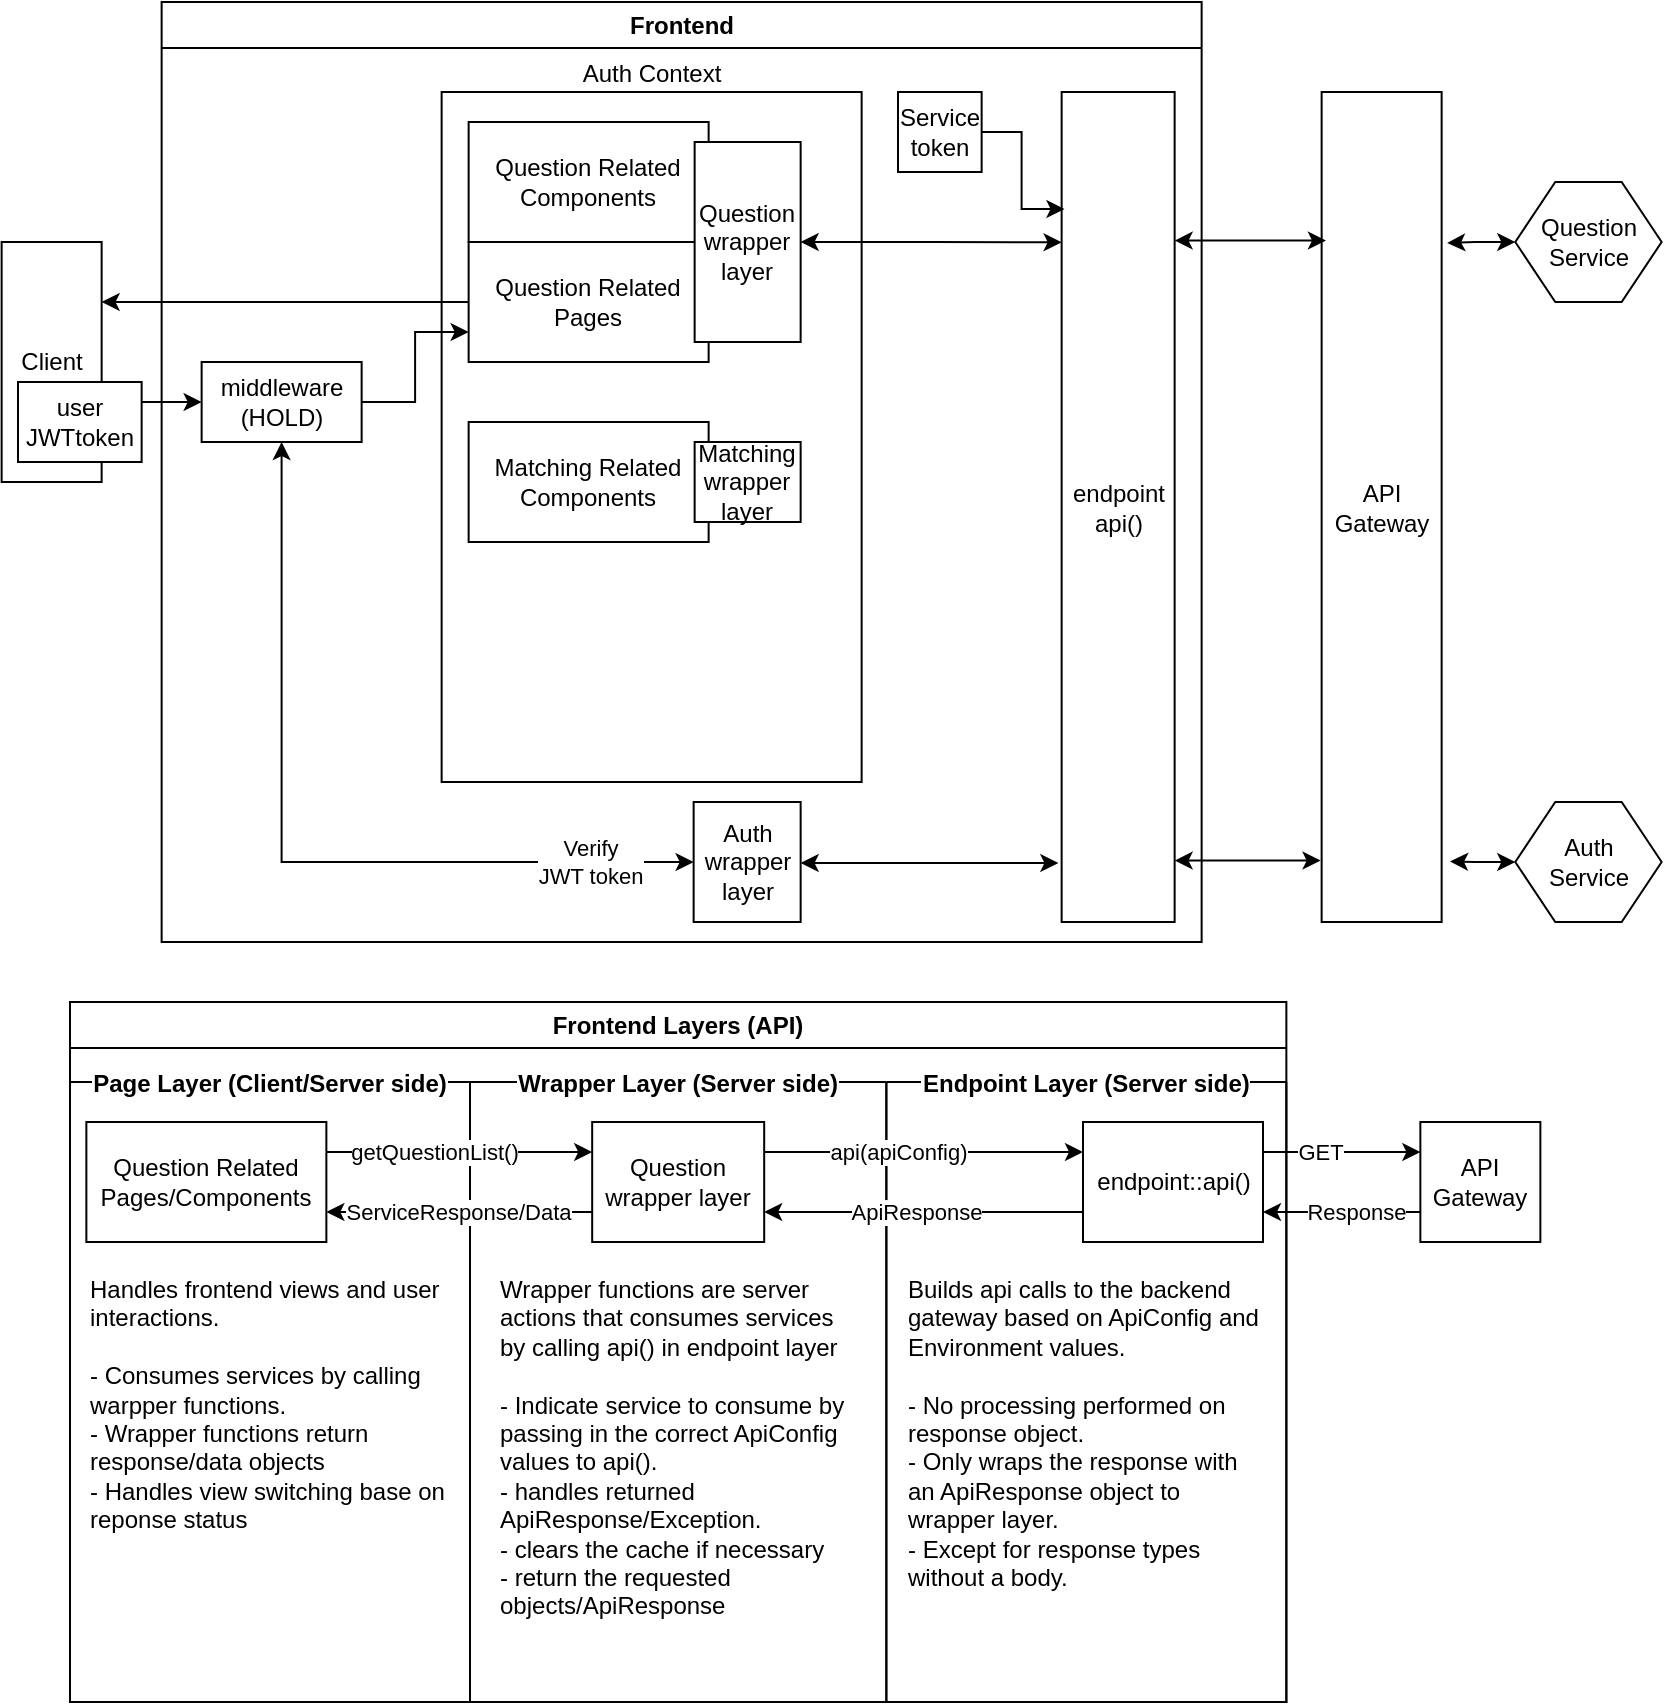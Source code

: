 <mxfile version="21.8.0" type="google">
  <diagram name="Page-1" id="ALYpVHbu3XQ_Y3J4VeVY">
    <mxGraphModel grid="1" page="1" gridSize="10" guides="1" tooltips="1" connect="1" arrows="1" fold="1" pageScale="1" pageWidth="827" pageHeight="1169" math="0" shadow="0">
      <root>
        <mxCell id="0" />
        <mxCell id="1" parent="0" />
        <mxCell id="qHUYxsI1AAu2DVlkYGh7-29" value="Frontend" style="swimlane;whiteSpace=wrap;html=1;" vertex="1" parent="1">
          <mxGeometry x="91.82" y="30" width="520" height="470" as="geometry">
            <mxRectangle x="160" y="30" width="140" height="30" as="alternateBounds" />
          </mxGeometry>
        </mxCell>
        <mxCell id="o0aABJeV4jjyWYKCcwgC-25" value="Auth Context" style="rounded=0;whiteSpace=wrap;html=1;labelPosition=center;verticalLabelPosition=top;align=center;verticalAlign=bottom;" vertex="1" parent="qHUYxsI1AAu2DVlkYGh7-29">
          <mxGeometry x="140" y="45" width="210" height="345" as="geometry" />
        </mxCell>
        <mxCell id="qHUYxsI1AAu2DVlkYGh7-36" style="edgeStyle=orthogonalEdgeStyle;rounded=0;orthogonalLoop=1;jettySize=auto;html=1;entryX=0;entryY=0.5;entryDx=0;entryDy=0;startArrow=classic;startFill=1;" edge="1" parent="qHUYxsI1AAu2DVlkYGh7-29" source="qHUYxsI1AAu2DVlkYGh7-2" target="qHUYxsI1AAu2DVlkYGh7-32">
          <mxGeometry relative="1" as="geometry">
            <Array as="points">
              <mxPoint x="60" y="430" />
            </Array>
          </mxGeometry>
        </mxCell>
        <mxCell id="qHUYxsI1AAu2DVlkYGh7-42" value="Verify&lt;br&gt;JWT token" style="edgeLabel;html=1;align=center;verticalAlign=middle;resizable=0;points=[];labelBorderColor=none;labelBackgroundColor=default;" vertex="1" connectable="0" parent="qHUYxsI1AAu2DVlkYGh7-36">
          <mxGeometry x="-0.653" y="4" relative="1" as="geometry">
            <mxPoint x="150" y="138" as="offset" />
          </mxGeometry>
        </mxCell>
        <mxCell id="qHUYxsI1AAu2DVlkYGh7-46" style="edgeStyle=orthogonalEdgeStyle;rounded=0;orthogonalLoop=1;jettySize=auto;html=1;entryX=0;entryY=0.75;entryDx=0;entryDy=0;" edge="1" parent="qHUYxsI1AAu2DVlkYGh7-29" source="qHUYxsI1AAu2DVlkYGh7-2" target="o0aABJeV4jjyWYKCcwgC-2">
          <mxGeometry relative="1" as="geometry" />
        </mxCell>
        <mxCell id="qHUYxsI1AAu2DVlkYGh7-2" value="middleware&lt;br&gt;(HOLD)" style="rounded=0;whiteSpace=wrap;html=1;" vertex="1" parent="qHUYxsI1AAu2DVlkYGh7-29">
          <mxGeometry x="20" y="180" width="80" height="40" as="geometry" />
        </mxCell>
        <mxCell id="o0aABJeV4jjyWYKCcwgC-18" value="Question Related&lt;br&gt;Components" style="whiteSpace=wrap;html=1;rounded=0;" vertex="1" parent="qHUYxsI1AAu2DVlkYGh7-29">
          <mxGeometry x="153.5" y="60" width="120" height="60" as="geometry" />
        </mxCell>
        <mxCell id="o0aABJeV4jjyWYKCcwgC-2" value="Question Related Pages" style="whiteSpace=wrap;html=1;rounded=0;" vertex="1" parent="qHUYxsI1AAu2DVlkYGh7-29">
          <mxGeometry x="153.5" y="120" width="120" height="60" as="geometry" />
        </mxCell>
        <mxCell id="o0aABJeV4jjyWYKCcwgC-20" value="Matching Related&lt;br&gt;Components" style="whiteSpace=wrap;html=1;rounded=0;" vertex="1" parent="qHUYxsI1AAu2DVlkYGh7-29">
          <mxGeometry x="153.5" y="210" width="120" height="60" as="geometry" />
        </mxCell>
        <mxCell id="qHUYxsI1AAu2DVlkYGh7-53" style="edgeStyle=orthogonalEdgeStyle;rounded=0;orthogonalLoop=1;jettySize=auto;html=1;entryX=0;entryY=0.181;entryDx=0;entryDy=0;entryPerimeter=0;startArrow=classic;startFill=1;" edge="1" parent="qHUYxsI1AAu2DVlkYGh7-29" source="o0aABJeV4jjyWYKCcwgC-6" target="o0aABJeV4jjyWYKCcwgC-4">
          <mxGeometry relative="1" as="geometry" />
        </mxCell>
        <mxCell id="o0aABJeV4jjyWYKCcwgC-6" value="Question&lt;br&gt;wrapper layer" style="whiteSpace=wrap;html=1;rounded=0;" vertex="1" parent="qHUYxsI1AAu2DVlkYGh7-29">
          <mxGeometry x="266.5" y="70" width="53" height="100" as="geometry" />
        </mxCell>
        <mxCell id="o0aABJeV4jjyWYKCcwgC-21" value="Matching wrapper layer" style="whiteSpace=wrap;html=1;rounded=0;" vertex="1" parent="qHUYxsI1AAu2DVlkYGh7-29">
          <mxGeometry x="266.5" y="220" width="53" height="40" as="geometry" />
        </mxCell>
        <mxCell id="o0aABJeV4jjyWYKCcwgC-4" value="endpoint&lt;br&gt;api()" style="whiteSpace=wrap;html=1;rounded=0;" vertex="1" parent="qHUYxsI1AAu2DVlkYGh7-29">
          <mxGeometry x="450" y="45" width="56.5" height="415" as="geometry" />
        </mxCell>
        <mxCell id="qHUYxsI1AAu2DVlkYGh7-44" style="edgeStyle=orthogonalEdgeStyle;rounded=0;orthogonalLoop=1;jettySize=auto;html=1;entryX=-0.029;entryY=0.929;entryDx=0;entryDy=0;entryPerimeter=0;startArrow=classic;startFill=1;" edge="1" parent="qHUYxsI1AAu2DVlkYGh7-29" source="qHUYxsI1AAu2DVlkYGh7-32" target="o0aABJeV4jjyWYKCcwgC-4">
          <mxGeometry relative="1" as="geometry">
            <Array as="points">
              <mxPoint x="380" y="430" />
            </Array>
          </mxGeometry>
        </mxCell>
        <mxCell id="qHUYxsI1AAu2DVlkYGh7-32" value="Auth&lt;br&gt;wrapper&lt;br&gt;layer" style="rounded=0;whiteSpace=wrap;html=1;" vertex="1" parent="qHUYxsI1AAu2DVlkYGh7-29">
          <mxGeometry x="266" y="400" width="53.5" height="60" as="geometry" />
        </mxCell>
        <mxCell id="cyrYNboV1cJPSf_3foJI-5" style="edgeStyle=orthogonalEdgeStyle;rounded=0;orthogonalLoop=1;jettySize=auto;html=1;entryX=0.025;entryY=0.141;entryDx=0;entryDy=0;entryPerimeter=0;" edge="1" parent="qHUYxsI1AAu2DVlkYGh7-29" source="cyrYNboV1cJPSf_3foJI-3" target="o0aABJeV4jjyWYKCcwgC-4">
          <mxGeometry relative="1" as="geometry" />
        </mxCell>
        <mxCell id="cyrYNboV1cJPSf_3foJI-3" value="Service&lt;br&gt;token" style="rounded=0;whiteSpace=wrap;html=1;" vertex="1" parent="qHUYxsI1AAu2DVlkYGh7-29">
          <mxGeometry x="368.18" y="45" width="41.82" height="40" as="geometry" />
        </mxCell>
        <mxCell id="o0aABJeV4jjyWYKCcwgC-11" value="API Gateway" style="whiteSpace=wrap;html=1;rounded=0;" vertex="1" parent="1">
          <mxGeometry x="671.82" y="75" width="60" height="415" as="geometry" />
        </mxCell>
        <mxCell id="qHUYxsI1AAu2DVlkYGh7-45" style="edgeStyle=orthogonalEdgeStyle;rounded=0;orthogonalLoop=1;jettySize=auto;html=1;entryX=-0.009;entryY=0.926;entryDx=0;entryDy=0;entryPerimeter=0;startArrow=classic;startFill=1;" edge="1" parent="1" source="o0aABJeV4jjyWYKCcwgC-4" target="o0aABJeV4jjyWYKCcwgC-11">
          <mxGeometry relative="1" as="geometry">
            <Array as="points">
              <mxPoint x="634.82" y="460" />
            </Array>
          </mxGeometry>
        </mxCell>
        <mxCell id="qHUYxsI1AAu2DVlkYGh7-50" style="edgeStyle=orthogonalEdgeStyle;rounded=0;orthogonalLoop=1;jettySize=auto;html=1;entryX=0;entryY=0.5;entryDx=0;entryDy=0;" edge="1" parent="1" source="cyrYNboV1cJPSf_3foJI-1" target="qHUYxsI1AAu2DVlkYGh7-2">
          <mxGeometry relative="1" as="geometry">
            <Array as="points">
              <mxPoint x="71.82" y="230" />
              <mxPoint x="71.82" y="230" />
            </Array>
          </mxGeometry>
        </mxCell>
        <mxCell id="qHUYxsI1AAu2DVlkYGh7-48" value="Client" style="rounded=0;whiteSpace=wrap;html=1;" vertex="1" parent="1">
          <mxGeometry x="11.82" y="150" width="50" height="120" as="geometry" />
        </mxCell>
        <mxCell id="qHUYxsI1AAu2DVlkYGh7-49" style="edgeStyle=orthogonalEdgeStyle;rounded=0;orthogonalLoop=1;jettySize=auto;html=1;entryX=1;entryY=0.25;entryDx=0;entryDy=0;" edge="1" parent="1" source="o0aABJeV4jjyWYKCcwgC-2" target="qHUYxsI1AAu2DVlkYGh7-48">
          <mxGeometry relative="1" as="geometry" />
        </mxCell>
        <mxCell id="qHUYxsI1AAu2DVlkYGh7-55" style="edgeStyle=orthogonalEdgeStyle;rounded=0;orthogonalLoop=1;jettySize=auto;html=1;entryX=0.036;entryY=0.179;entryDx=0;entryDy=0;entryPerimeter=0;startArrow=classic;startFill=1;" edge="1" parent="1" source="o0aABJeV4jjyWYKCcwgC-4" target="o0aABJeV4jjyWYKCcwgC-11">
          <mxGeometry relative="1" as="geometry">
            <Array as="points">
              <mxPoint x="634.82" y="150" />
            </Array>
          </mxGeometry>
        </mxCell>
        <mxCell id="qHUYxsI1AAu2DVlkYGh7-58" style="edgeStyle=orthogonalEdgeStyle;rounded=0;orthogonalLoop=1;jettySize=auto;html=1;entryX=1.07;entryY=0.927;entryDx=0;entryDy=0;entryPerimeter=0;startArrow=classic;startFill=1;" edge="1" parent="1" source="qHUYxsI1AAu2DVlkYGh7-57" target="o0aABJeV4jjyWYKCcwgC-11">
          <mxGeometry relative="1" as="geometry" />
        </mxCell>
        <mxCell id="qHUYxsI1AAu2DVlkYGh7-57" value="Auth&lt;br&gt;Service" style="shape=hexagon;perimeter=hexagonPerimeter2;whiteSpace=wrap;html=1;fixedSize=1;" vertex="1" parent="1">
          <mxGeometry x="768.64" y="430" width="73.18" height="60" as="geometry" />
        </mxCell>
        <mxCell id="qHUYxsI1AAu2DVlkYGh7-59" value="Frontend Layers (API)" style="swimlane;whiteSpace=wrap;html=1;glass=0;shadow=0;rounded=0;swimlaneLine=1;strokeColor=default;fillColor=#FFFFFF;labelBackgroundColor=none;labelBorderColor=none;" vertex="1" parent="1">
          <mxGeometry x="46.0" y="530" width="608.18" height="350" as="geometry" />
        </mxCell>
        <mxCell id="qHUYxsI1AAu2DVlkYGh7-60" value="Page Layer (Client/Server side)" style="swimlane;startSize=0;labelBackgroundColor=default;" vertex="1" parent="qHUYxsI1AAu2DVlkYGh7-59">
          <mxGeometry y="40" width="200" height="310" as="geometry" />
        </mxCell>
        <mxCell id="qHUYxsI1AAu2DVlkYGh7-5" value="Question Related&lt;br&gt;Pages/Components" style="whiteSpace=wrap;html=1;rounded=0;" vertex="1" parent="qHUYxsI1AAu2DVlkYGh7-60">
          <mxGeometry x="8.18" y="20" width="120" height="60" as="geometry" />
        </mxCell>
        <mxCell id="qHUYxsI1AAu2DVlkYGh7-67" value="Handles frontend views and user interactions.&lt;br&gt;&lt;br&gt;- Consumes services by calling warpper functions.&lt;br&gt;- Wrapper functions return response/data objects&lt;br&gt;- Handles view switching base on reponse status" style="text;html=1;strokeColor=none;fillColor=none;align=left;verticalAlign=top;whiteSpace=wrap;rounded=0;" vertex="1" parent="qHUYxsI1AAu2DVlkYGh7-60">
          <mxGeometry x="8.18" y="90" width="181.82" height="190" as="geometry" />
        </mxCell>
        <mxCell id="qHUYxsI1AAu2DVlkYGh7-63" value="Wrapper Layer (Server side)" style="swimlane;startSize=0;labelBackgroundColor=default;" vertex="1" parent="qHUYxsI1AAu2DVlkYGh7-59">
          <mxGeometry x="200" y="40" width="208.18" height="310" as="geometry" />
        </mxCell>
        <mxCell id="qHUYxsI1AAu2DVlkYGh7-6" value="Question&lt;br&gt;wrapper layer" style="whiteSpace=wrap;html=1;rounded=0;" vertex="1" parent="qHUYxsI1AAu2DVlkYGh7-63">
          <mxGeometry x="61.09" y="20" width="86" height="60" as="geometry" />
        </mxCell>
        <mxCell id="qHUYxsI1AAu2DVlkYGh7-68" value="Wrapper functions are server actions that consumes services by calling api() in endpoint layer&lt;br&gt;&lt;br&gt;- Indicate service to consume by passing in the correct ApiConfig values to api().&lt;br&gt;- handles returned ApiResponse/Exception.&lt;br&gt;- clears the cache if necessary&lt;br&gt;- return the requested objects/ApiResponse&amp;nbsp;" style="text;html=1;strokeColor=none;fillColor=none;align=left;verticalAlign=top;whiteSpace=wrap;rounded=0;" vertex="1" parent="qHUYxsI1AAu2DVlkYGh7-63">
          <mxGeometry x="13.18" y="90" width="181.82" height="190" as="geometry" />
        </mxCell>
        <mxCell id="qHUYxsI1AAu2DVlkYGh7-64" value="Endpoint Layer (Server side)" style="swimlane;startSize=0;labelBackgroundColor=default;shadow=0;rounded=0;glass=0;strokeColor=default;" vertex="1" parent="qHUYxsI1AAu2DVlkYGh7-59">
          <mxGeometry x="408.18" y="40" width="200" height="310" as="geometry" />
        </mxCell>
        <mxCell id="qHUYxsI1AAu2DVlkYGh7-7" value="endpoint::api()" style="whiteSpace=wrap;html=1;rounded=0;" vertex="1" parent="qHUYxsI1AAu2DVlkYGh7-64">
          <mxGeometry x="98.32" y="20" width="90" height="60" as="geometry" />
        </mxCell>
        <mxCell id="qHUYxsI1AAu2DVlkYGh7-69" value="Builds api calls to the backend gateway based on ApiConfig and Environment values.&lt;br&gt;&lt;br&gt;- No processing performed on response object.&lt;br&gt;- Only wraps the response with an ApiResponse object to wrapper layer.&lt;br&gt;- Except for response types without a body." style="text;html=1;strokeColor=none;fillColor=none;align=left;verticalAlign=top;whiteSpace=wrap;rounded=0;" vertex="1" parent="qHUYxsI1AAu2DVlkYGh7-64">
          <mxGeometry x="9.09" y="90" width="181.82" height="190" as="geometry" />
        </mxCell>
        <mxCell id="qHUYxsI1AAu2DVlkYGh7-12" value="" style="endArrow=classic;html=1;rounded=0;exitX=1;exitY=0.25;exitDx=0;exitDy=0;entryX=0;entryY=0.25;entryDx=0;entryDy=0;" edge="1" parent="qHUYxsI1AAu2DVlkYGh7-59" source="qHUYxsI1AAu2DVlkYGh7-5" target="qHUYxsI1AAu2DVlkYGh7-6">
          <mxGeometry width="50" height="50" relative="1" as="geometry">
            <mxPoint x="197.33" y="50" as="sourcePoint" />
            <mxPoint x="237.33" y="20" as="targetPoint" />
          </mxGeometry>
        </mxCell>
        <mxCell id="qHUYxsI1AAu2DVlkYGh7-14" value="getQuestionList()" style="edgeLabel;html=1;align=center;verticalAlign=middle;resizable=0;points=[];" vertex="1" connectable="0" parent="qHUYxsI1AAu2DVlkYGh7-12">
          <mxGeometry x="-0.191" relative="1" as="geometry">
            <mxPoint as="offset" />
          </mxGeometry>
        </mxCell>
        <mxCell id="qHUYxsI1AAu2DVlkYGh7-23" value="" style="endArrow=none;html=1;rounded=0;exitX=1;exitY=0.75;exitDx=0;exitDy=0;entryX=0;entryY=0.75;entryDx=0;entryDy=0;startArrow=classic;startFill=1;endFill=0;" edge="1" parent="qHUYxsI1AAu2DVlkYGh7-59" source="qHUYxsI1AAu2DVlkYGh7-5" target="qHUYxsI1AAu2DVlkYGh7-6">
          <mxGeometry width="50" height="50" relative="1" as="geometry">
            <mxPoint x="197.33" y="80" as="sourcePoint" />
            <mxPoint x="274.33" y="80" as="targetPoint" />
          </mxGeometry>
        </mxCell>
        <mxCell id="qHUYxsI1AAu2DVlkYGh7-24" value="ServiceResponse/Data" style="edgeLabel;html=1;align=center;verticalAlign=middle;resizable=0;points=[];" vertex="1" connectable="0" parent="qHUYxsI1AAu2DVlkYGh7-23">
          <mxGeometry x="-0.279" relative="1" as="geometry">
            <mxPoint x="18" as="offset" />
          </mxGeometry>
        </mxCell>
        <mxCell id="qHUYxsI1AAu2DVlkYGh7-13" value="" style="endArrow=classic;html=1;rounded=0;exitX=1;exitY=0.25;exitDx=0;exitDy=0;entryX=0;entryY=0.25;entryDx=0;entryDy=0;" edge="1" parent="qHUYxsI1AAu2DVlkYGh7-59" source="qHUYxsI1AAu2DVlkYGh7-6" target="qHUYxsI1AAu2DVlkYGh7-7">
          <mxGeometry width="50" height="50" relative="1" as="geometry">
            <mxPoint x="377.33" y="50" as="sourcePoint" />
            <mxPoint x="474.33" y="50" as="targetPoint" />
          </mxGeometry>
        </mxCell>
        <mxCell id="qHUYxsI1AAu2DVlkYGh7-15" value="api(apiConfig)" style="edgeLabel;html=1;align=center;verticalAlign=middle;resizable=0;points=[];" vertex="1" connectable="0" parent="qHUYxsI1AAu2DVlkYGh7-13">
          <mxGeometry x="-0.279" relative="1" as="geometry">
            <mxPoint x="9" as="offset" />
          </mxGeometry>
        </mxCell>
        <mxCell id="qHUYxsI1AAu2DVlkYGh7-21" value="" style="endArrow=none;html=1;rounded=0;exitX=1;exitY=0.75;exitDx=0;exitDy=0;entryX=0;entryY=0.75;entryDx=0;entryDy=0;startArrow=classic;startFill=1;endFill=0;" edge="1" parent="qHUYxsI1AAu2DVlkYGh7-59" source="qHUYxsI1AAu2DVlkYGh7-6" target="qHUYxsI1AAu2DVlkYGh7-7">
          <mxGeometry width="50" height="50" relative="1" as="geometry">
            <mxPoint x="357.33" y="90" as="sourcePoint" />
            <mxPoint x="447.33" y="90" as="targetPoint" />
          </mxGeometry>
        </mxCell>
        <mxCell id="qHUYxsI1AAu2DVlkYGh7-22" value="ApiResponse" style="edgeLabel;html=1;align=center;verticalAlign=middle;resizable=0;points=[];" vertex="1" connectable="0" parent="qHUYxsI1AAu2DVlkYGh7-21">
          <mxGeometry x="-0.279" relative="1" as="geometry">
            <mxPoint x="18" as="offset" />
          </mxGeometry>
        </mxCell>
        <mxCell id="qHUYxsI1AAu2DVlkYGh7-8" value="API Gateway" style="whiteSpace=wrap;html=1;rounded=0;" vertex="1" parent="1">
          <mxGeometry x="721.18" y="590" width="60" height="60" as="geometry" />
        </mxCell>
        <mxCell id="qHUYxsI1AAu2DVlkYGh7-16" value="" style="endArrow=classic;html=1;rounded=0;exitX=1;exitY=0.25;exitDx=0;exitDy=0;entryX=0;entryY=0.25;entryDx=0;entryDy=0;" edge="1" parent="1" source="qHUYxsI1AAu2DVlkYGh7-7" target="qHUYxsI1AAu2DVlkYGh7-8">
          <mxGeometry width="50" height="50" relative="1" as="geometry">
            <mxPoint x="596.33" y="600" as="sourcePoint" />
            <mxPoint x="673.33" y="600" as="targetPoint" />
          </mxGeometry>
        </mxCell>
        <mxCell id="qHUYxsI1AAu2DVlkYGh7-17" value="GET" style="edgeLabel;html=1;align=center;verticalAlign=middle;resizable=0;points=[];" vertex="1" connectable="0" parent="qHUYxsI1AAu2DVlkYGh7-16">
          <mxGeometry x="-0.279" relative="1" as="geometry">
            <mxPoint as="offset" />
          </mxGeometry>
        </mxCell>
        <mxCell id="qHUYxsI1AAu2DVlkYGh7-19" value="" style="endArrow=none;html=1;rounded=0;exitX=1;exitY=0.75;exitDx=0;exitDy=0;entryX=0;entryY=0.75;entryDx=0;entryDy=0;startArrow=classic;startFill=1;endFill=0;" edge="1" parent="1" source="qHUYxsI1AAu2DVlkYGh7-7" target="qHUYxsI1AAu2DVlkYGh7-8">
          <mxGeometry width="50" height="50" relative="1" as="geometry">
            <mxPoint x="583.33" y="620" as="sourcePoint" />
            <mxPoint x="673.33" y="620" as="targetPoint" />
          </mxGeometry>
        </mxCell>
        <mxCell id="qHUYxsI1AAu2DVlkYGh7-20" value="Response" style="edgeLabel;html=1;align=center;verticalAlign=middle;resizable=0;points=[];" vertex="1" connectable="0" parent="qHUYxsI1AAu2DVlkYGh7-19">
          <mxGeometry x="-0.279" relative="1" as="geometry">
            <mxPoint x="18" as="offset" />
          </mxGeometry>
        </mxCell>
        <mxCell id="qHUYxsI1AAu2DVlkYGh7-71" style="edgeStyle=orthogonalEdgeStyle;rounded=0;orthogonalLoop=1;jettySize=auto;html=1;entryX=1.046;entryY=0.182;entryDx=0;entryDy=0;entryPerimeter=0;startArrow=classic;startFill=1;" edge="1" parent="1" source="qHUYxsI1AAu2DVlkYGh7-70" target="o0aABJeV4jjyWYKCcwgC-11">
          <mxGeometry relative="1" as="geometry" />
        </mxCell>
        <mxCell id="qHUYxsI1AAu2DVlkYGh7-70" value="Question&lt;br&gt;Service" style="shape=hexagon;perimeter=hexagonPerimeter2;whiteSpace=wrap;html=1;fixedSize=1;" vertex="1" parent="1">
          <mxGeometry x="768.64" y="120" width="73.18" height="60" as="geometry" />
        </mxCell>
        <mxCell id="cyrYNboV1cJPSf_3foJI-1" value="user&lt;br&gt;JWTtoken" style="rounded=0;whiteSpace=wrap;html=1;" vertex="1" parent="1">
          <mxGeometry x="20" y="220" width="61.82" height="40" as="geometry" />
        </mxCell>
      </root>
    </mxGraphModel>
  </diagram>
</mxfile>
